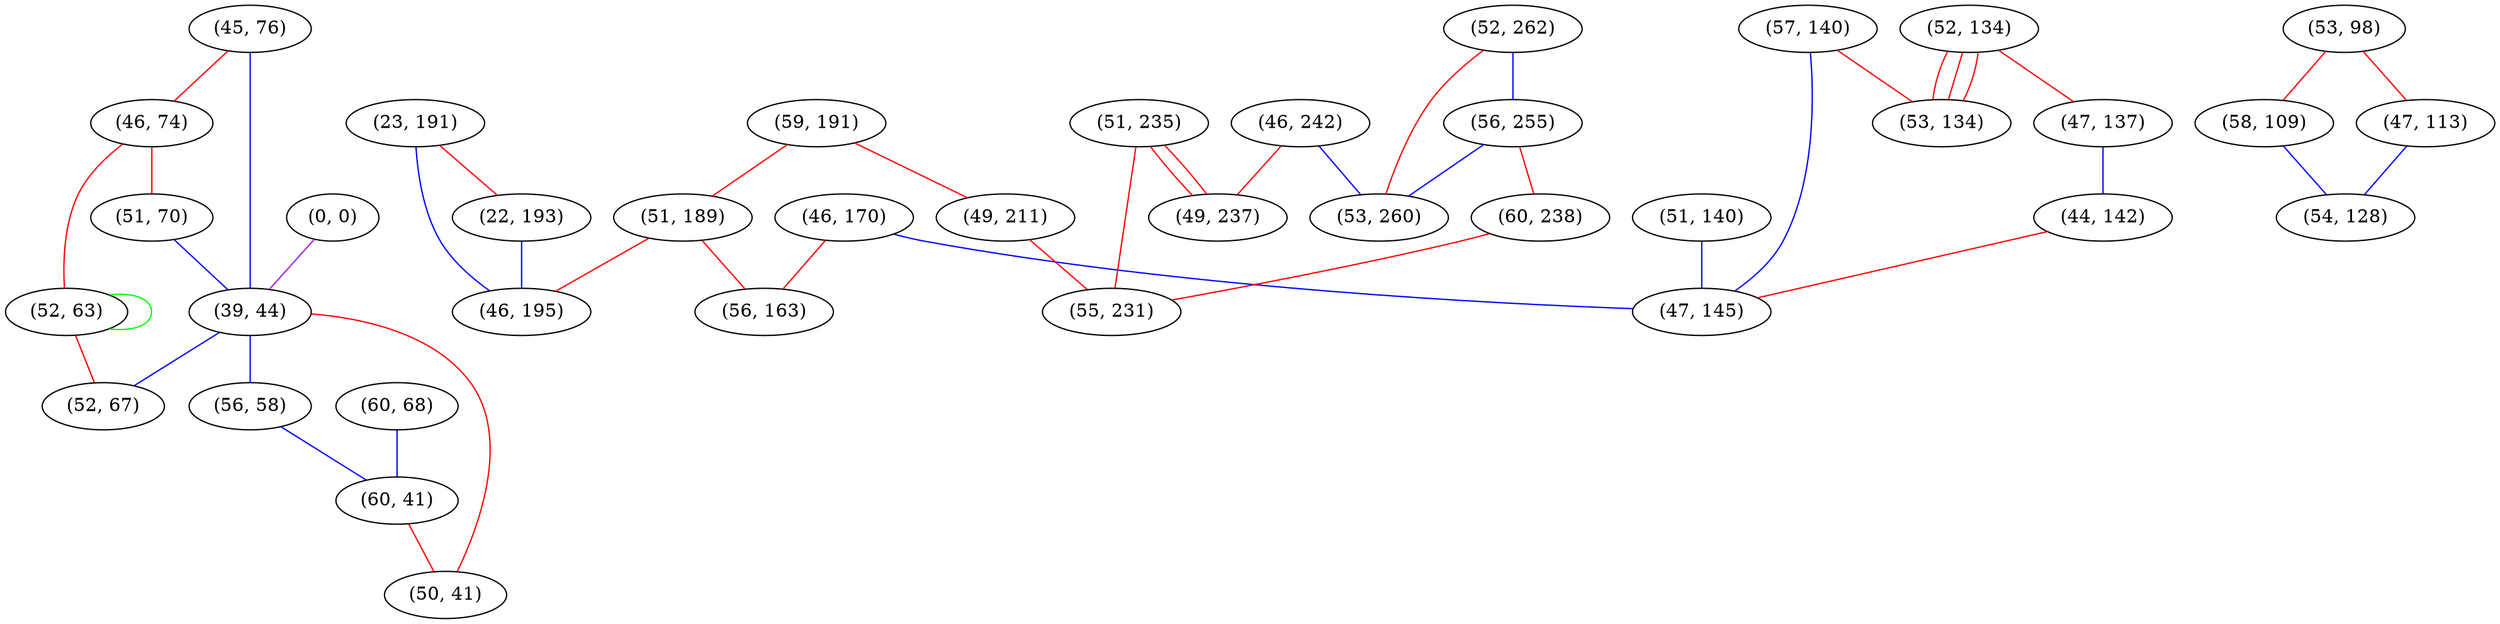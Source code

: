 graph "" {
"(45, 76)";
"(46, 170)";
"(51, 140)";
"(52, 134)";
"(47, 137)";
"(59, 191)";
"(52, 262)";
"(56, 255)";
"(46, 74)";
"(23, 191)";
"(51, 70)";
"(51, 189)";
"(46, 242)";
"(57, 140)";
"(51, 235)";
"(56, 163)";
"(53, 134)";
"(22, 193)";
"(0, 0)";
"(39, 44)";
"(52, 63)";
"(53, 98)";
"(56, 58)";
"(49, 211)";
"(60, 238)";
"(46, 195)";
"(49, 237)";
"(58, 109)";
"(55, 231)";
"(47, 113)";
"(60, 68)";
"(44, 142)";
"(52, 67)";
"(60, 41)";
"(53, 260)";
"(50, 41)";
"(54, 128)";
"(47, 145)";
"(45, 76)" -- "(39, 44)"  [color=blue, key=0, weight=3];
"(45, 76)" -- "(46, 74)"  [color=red, key=0, weight=1];
"(46, 170)" -- "(56, 163)"  [color=red, key=0, weight=1];
"(46, 170)" -- "(47, 145)"  [color=blue, key=0, weight=3];
"(51, 140)" -- "(47, 145)"  [color=blue, key=0, weight=3];
"(52, 134)" -- "(53, 134)"  [color=red, key=0, weight=1];
"(52, 134)" -- "(53, 134)"  [color=red, key=1, weight=1];
"(52, 134)" -- "(53, 134)"  [color=red, key=2, weight=1];
"(52, 134)" -- "(47, 137)"  [color=red, key=0, weight=1];
"(47, 137)" -- "(44, 142)"  [color=blue, key=0, weight=3];
"(59, 191)" -- "(49, 211)"  [color=red, key=0, weight=1];
"(59, 191)" -- "(51, 189)"  [color=red, key=0, weight=1];
"(52, 262)" -- "(53, 260)"  [color=red, key=0, weight=1];
"(52, 262)" -- "(56, 255)"  [color=blue, key=0, weight=3];
"(56, 255)" -- "(53, 260)"  [color=blue, key=0, weight=3];
"(56, 255)" -- "(60, 238)"  [color=red, key=0, weight=1];
"(46, 74)" -- "(52, 63)"  [color=red, key=0, weight=1];
"(46, 74)" -- "(51, 70)"  [color=red, key=0, weight=1];
"(23, 191)" -- "(46, 195)"  [color=blue, key=0, weight=3];
"(23, 191)" -- "(22, 193)"  [color=red, key=0, weight=1];
"(51, 70)" -- "(39, 44)"  [color=blue, key=0, weight=3];
"(51, 189)" -- "(46, 195)"  [color=red, key=0, weight=1];
"(51, 189)" -- "(56, 163)"  [color=red, key=0, weight=1];
"(46, 242)" -- "(49, 237)"  [color=red, key=0, weight=1];
"(46, 242)" -- "(53, 260)"  [color=blue, key=0, weight=3];
"(57, 140)" -- "(53, 134)"  [color=red, key=0, weight=1];
"(57, 140)" -- "(47, 145)"  [color=blue, key=0, weight=3];
"(51, 235)" -- "(49, 237)"  [color=red, key=0, weight=1];
"(51, 235)" -- "(49, 237)"  [color=red, key=1, weight=1];
"(51, 235)" -- "(55, 231)"  [color=red, key=0, weight=1];
"(22, 193)" -- "(46, 195)"  [color=blue, key=0, weight=3];
"(0, 0)" -- "(39, 44)"  [color=purple, key=0, weight=4];
"(39, 44)" -- "(52, 67)"  [color=blue, key=0, weight=3];
"(39, 44)" -- "(56, 58)"  [color=blue, key=0, weight=3];
"(39, 44)" -- "(50, 41)"  [color=red, key=0, weight=1];
"(52, 63)" -- "(52, 63)"  [color=green, key=0, weight=2];
"(52, 63)" -- "(52, 67)"  [color=red, key=0, weight=1];
"(53, 98)" -- "(58, 109)"  [color=red, key=0, weight=1];
"(53, 98)" -- "(47, 113)"  [color=red, key=0, weight=1];
"(56, 58)" -- "(60, 41)"  [color=blue, key=0, weight=3];
"(49, 211)" -- "(55, 231)"  [color=red, key=0, weight=1];
"(60, 238)" -- "(55, 231)"  [color=red, key=0, weight=1];
"(58, 109)" -- "(54, 128)"  [color=blue, key=0, weight=3];
"(47, 113)" -- "(54, 128)"  [color=blue, key=0, weight=3];
"(60, 68)" -- "(60, 41)"  [color=blue, key=0, weight=3];
"(44, 142)" -- "(47, 145)"  [color=red, key=0, weight=1];
"(60, 41)" -- "(50, 41)"  [color=red, key=0, weight=1];
}
